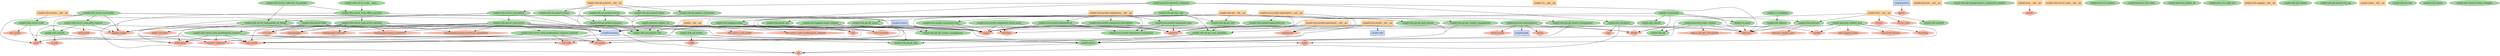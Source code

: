 // CMIPLD Module Import Graph
digraph {
	rankdir=TB
	compound=true concentrate=true overlap=false splines=true
	"logging.unique" [color=red fillcolor="#fcbba1" shape=diamond style=filled]
	"cmipld.utils.git" [color=darkgreen fillcolor="#a1d99b" shape=ellipse style=filled]
	"cmipld.utils.ldparse" [color=darkgreen fillcolor="#a1d99b" shape=ellipse style=filled]
	"cmipld.utils.git.__init__.py" [color=orange fillcolor="#fdd0a2" shape=rhombus style=filled]
	"cmipld.utils.server_tools.server" [color=darkgreen fillcolor="#a1d99b" shape=ellipse style=filled]
	"cmipld.__init__.py" [color=orange fillcolor="#fdd0a2" shape=rhombus style=filled]
	tqdm [color=red fillcolor="#fcbba1" shape=diamond style=filled]
	"cmipld.utils.git.projects.teams" [color=darkgreen fillcolor="#a1d99b" shape=ellipse style=filled]
	"rich.traceback" [color=red fillcolor="#fcbba1" shape=diamond style=filled]
	"cmipld.cvs.__init__.py" [color=orange fillcolor="#fdd0a2" shape=rhombus style=filled]
	"cmipld.utils.urltools" [color=darkgreen fillcolor="#a1d99b" shape=ellipse style=filled]
	"cmipld.utils.extract.links" [color=darkgreen fillcolor="#a1d99b" shape=ellipse style=filled]
	"cmipld.generate.update_ctx" [color=darkgreen fillcolor="#a1d99b" shape=ellipse style=filled]
	"cmipld.utils.extract.__init__.py" [color=orange fillcolor="#fdd0a2" shape=rhombus style=filled]
	"cmipld.utils.git.projects.projects" [color=darkgreen fillcolor="#a1d99b" shape=ellipse style=filled]
	"cmipld.cvs.cmip6plus" [color=darkgreen fillcolor="#a1d99b" shape=ellipse style=filled]
	git [color=red fillcolor="#fcbba1" shape=diamond style=filled]
	pprint [color=red fillcolor="#fcbba1" shape=diamond style=filled]
	"cmipld.utils.io" [color=darkgreen fillcolor="#a1d99b" shape=ellipse style=filled]
	"cmipld.tests.jsonld.organisation.ror" [color=darkgreen fillcolor="#a1d99b" shape=ellipse style=filled]
	"cmipld.tests.jsonld.components.check_exists" [color=darkgreen fillcolor="#a1d99b" shape=ellipse style=filled]
	"cmipld.utils.server_tools.offline" [color=darkgreen fillcolor="#a1d99b" shape=ellipse style=filled]
	pathlib [color=red fillcolor="#fcbba1" shape=diamond style=filled]
	datetime [color=red fillcolor="#fcbba1" shape=diamond style=filled]
	"cmipld.utils.server_tools.monkeypatch_requests" [color=darkgreen fillcolor="#a1d99b" shape=ellipse style=filled]
	"cmipld.gettest" [color=blue fillcolor="#c6dbef" shape=box style=filled]
	rich [color=red fillcolor="#fcbba1" shape=diamond style=filled]
	"requests.adapters" [color=red fillcolor="#fcbba1" shape=diamond style=filled]
	"cmipld.utils.write06" [color=darkgreen fillcolor="#a1d99b" shape=ellipse style=filled]
	"rich.syntax" [color=red fillcolor="#fcbba1" shape=diamond style=filled]
	"cmipld.generate.__init__.py" [color=orange fillcolor="#fdd0a2" shape=rhombus style=filled]
	cryptography [color=red fillcolor="#fcbba1" shape=diamond style=filled]
	cmipld [color=red fillcolor="#fcbba1" shape=diamond style=filled]
	"cmipld.utils.git.git_api" [color=darkgreen fillcolor="#a1d99b" shape=ellipse style=filled]
	"cmipld.tests.jsonld.components.id" [color=darkgreen fillcolor="#a1d99b" shape=ellipse style=filled]
	"cmipld.utils.git.git_repo_metadata" [color=darkgreen fillcolor="#a1d99b" shape=ellipse style=filled]
	"cmipld.utils.git.git_branch_management" [color=darkgreen fillcolor="#a1d99b" shape=ellipse style=filled]
	pyld [color=red fillcolor="#fcbba1" shape=diamond style=filled]
	"cmipld.utils.git.manual.remove_automated_commits" [color=darkgreen fillcolor="#a1d99b" shape=ellipse style=filled]
	typing [color=red fillcolor="#fcbba1" shape=diamond style=filled]
	"cmipld.locations" [color=blue fillcolor="#c6dbef" shape=box style=filled]
	"rich.table" [color=red fillcolor="#fcbba1" shape=diamond style=filled]
	"cmipld.utils.server_tools.test_ssl_patches" [color=darkgreen fillcolor="#a1d99b" shape=ellipse style=filled]
	jsonld [color=red fillcolor="#fcbba1" shape=diamond style=filled]
	"cmipld.utils.server_tools.__init__.py" [color=orange fillcolor="#fdd0a2" shape=rhombus style=filled]
	"cmipld.utils.logging.unique" [color=darkgreen fillcolor="#a1d99b" shape=ellipse style=filled]
	threading [color=red fillcolor="#fcbba1" shape=diamond style=filled]
	"pyld.jsonld" [color=red fillcolor="#fcbba1" shape=diamond style=filled]
	"cmipld.utils.git.projects.__init__.py" [color=orange fillcolor="#fdd0a2" shape=rhombus style=filled]
	"cryptography.hazmat.primitives" [color=red fillcolor="#fcbba1" shape=diamond style=filled]
	"cmipld.utils.server_tools.server_patched" [color=darkgreen fillcolor="#a1d99b" shape=ellipse style=filled]
	elasticsearch [color=red fillcolor="#fcbba1" shape=diamond style=filled]
	"cmipld.tests.jsonld.organisation.__init__.py" [color=orange fillcolor="#fdd0a2" shape=rhombus style=filled]
	"cmipld.graph" [color=blue fillcolor="#c6dbef" shape=box style=filled]
	"cmipld.utils.jsontools" [color=darkgreen fillcolor="#a1d99b" shape=ellipse style=filled]
	"cmipld.utils.git.git_pull_request" [color=darkgreen fillcolor="#a1d99b" shape=ellipse style=filled]
	"cmipld.utils.server_tools.__main__" [color=darkgreen fillcolor="#a1d99b" shape=ellipse style=filled]
	"cmipld.tests.cvs.conftest" [color=darkgreen fillcolor="#a1d99b" shape=ellipse style=filled]
	"urllib.parse" [color=red fillcolor="#fcbba1" shape=diamond style=filled]
	"cmipld.utils.server_tools.jsonld_ssl_debug" [color=darkgreen fillcolor="#a1d99b" shape=ellipse style=filled]
	"rich.text" [color=red fillcolor="#fcbba1" shape=diamond style=filled]
	"cmipld.utils.git.git_actions_management" [color=darkgreen fillcolor="#a1d99b" shape=ellipse style=filled]
	"cmipld.generate.generate_summary" [color=darkgreen fillcolor="#a1d99b" shape=ellipse style=filled]
	"cmipld.tests.__init__.py" [color=orange fillcolor="#fdd0a2" shape=rhombus style=filled]
	"cmipld.utils.server_tools.monkeypatch_requests_patched" [color=darkgreen fillcolor="#a1d99b" shape=ellipse style=filled]
	"cmipld.generate.new_issue" [color=darkgreen fillcolor="#a1d99b" shape=ellipse style=filled]
	"cmipld.generate.update_all" [color=darkgreen fillcolor="#a1d99b" shape=ellipse style=filled]
	"cmipld.utils.git.git_issues" [color=darkgreen fillcolor="#a1d99b" shape=ellipse style=filled]
	pydantic [color=red fillcolor="#fcbba1" shape=diamond style=filled]
	"cmipld.generate.create_readme" [color=darkgreen fillcolor="#a1d99b" shape=ellipse style=filled]
	"cmipld.utils.git.gh_utils" [color=darkgreen fillcolor="#a1d99b" shape=ellipse style=filled]
	"cmipld.tests.jsonld.components.type" [color=darkgreen fillcolor="#a1d99b" shape=ellipse style=filled]
	"cmipld.tests.jsonld.components.__init__.py" [color=orange fillcolor="#fdd0a2" shape=rhombus style=filled]
	"cmipld.utils.checksum" [color=darkgreen fillcolor="#a1d99b" shape=ellipse style=filled]
	"os.path" [color=red fillcolor="#fcbba1" shape=diamond style=filled]
	collections [color=red fillcolor="#fcbba1" shape=diamond style=filled]
	"utils.logging.unique" [color=red fillcolor="#fcbba1" shape=diamond style=filled]
	"cmipld.generate.elasticmipcvs" [color=darkgreen fillcolor="#a1d99b" shape=ellipse style=filled]
	"cmipld.utils.__init__.py" [color=orange fillcolor="#fdd0a2" shape=rhombus style=filled]
	"cmipld.utils.git.git_core" [color=darkgreen fillcolor="#a1d99b" shape=ellipse style=filled]
	"cmipld.tests.cvs.cvfile_test" [color=darkgreen fillcolor="#a1d99b" shape=ellipse style=filled]
	"cryptography.hazmat.primitives.asymmetric" [color=red fillcolor="#fcbba1" shape=diamond style=filled]
	extract [color=red fillcolor="#fcbba1" shape=diamond style=filled]
	"cmipld.version" [color=blue fillcolor="#c6dbef" shape=box style=filled]
	"rich.panel" [color=red fillcolor="#fcbba1" shape=diamond style=filled]
	"cmipld.utils.server_tools.offline_patched" [color=darkgreen fillcolor="#a1d99b" shape=ellipse style=filled]
	"cmipld.utils.server_tools.pyld_requests" [color=darkgreen fillcolor="#a1d99b" shape=ellipse style=filled]
	server_tools [color=red fillcolor="#fcbba1" shape=diamond style=filled]
	"cmipld.cvs.generate" [color=darkgreen fillcolor="#a1d99b" shape=ellipse style=filled]
	"cmipld.utils.logging.__init__.py" [color=orange fillcolor="#fdd0a2" shape=rhombus style=filled]
	"cmipld.utils.git.git_commit_management" [color=darkgreen fillcolor="#a1d99b" shape=ellipse style=filled]
	"cmipld.utils.git.projects.labels" [color=darkgreen fillcolor="#a1d99b" shape=ellipse style=filled]
	dotenv [color=red fillcolor="#fcbba1" shape=diamond style=filled]
	"esgvoc.api.data_descriptors" [color=red fillcolor="#fcbba1" shape=diamond style=filled]
	"cmipld.utils.git.projects.milestones" [color=darkgreen fillcolor="#a1d99b" shape=ellipse style=filled]
	copy [color=red fillcolor="#fcbba1" shape=diamond style=filled]
	"rich.console" [color=red fillcolor="#fcbba1" shape=diamond style=filled]
	urllib [color=red fillcolor="#fcbba1" shape=diamond style=filled]
	"cmipld.utils.server_tools.loader" [color=darkgreen fillcolor="#a1d99b" shape=ellipse style=filled]
	"cmipld.utils.git.release" [color=darkgreen fillcolor="#a1d99b" shape=ellipse style=filled]
	"cmipld.utils.git.manual.rm_tag" [color=darkgreen fillcolor="#a1d99b" shape=ellipse style=filled]
	"urllib3.util.retry" [color=red fillcolor="#fcbba1" shape=diamond style=filled]
	"utils.server_tools.loader" [color=red fillcolor="#fcbba1" shape=diamond style=filled]
	"cmipld.tests.jsonld.__init__.py" [color=orange fillcolor="#fdd0a2" shape=rhombus style=filled]
	"cmipld.utils.git.actions" [color=darkgreen fillcolor="#a1d99b" shape=ellipse style=filled]
	"cmipld.tests.jsonld.experiment.__init__.py" [color=orange fillcolor="#fdd0a2" shape=rhombus style=filled]
	"cmipld.copier.__init__.py" [color=orange fillcolor="#fdd0a2" shape=rhombus style=filled]
	"cmipld.utils.git.projects.utils" [color=darkgreen fillcolor="#a1d99b" shape=ellipse style=filled]
	"cmipld.utils.logging.unique original" [color=darkgreen fillcolor="#a1d99b" shape=ellipse style=filled]
	"cmipld.utils.git.tree" [color=darkgreen fillcolor="#a1d99b" shape=ellipse style=filled]
	"cmipld.cvs.parse" [color=darkgreen fillcolor="#a1d99b" shape=ellipse style=filled]
	"cryptography.x509.oid" [color=red fillcolor="#fcbba1" shape=diamond style=filled]
	"generate.validate_json" [color=red fillcolor="#fcbba1" shape=diamond style=filled]
	"cmipld.generate.validate_json" [color=darkgreen fillcolor="#a1d99b" shape=ellipse style=filled]
	"cmipld.utils.git.repo_info" [color=darkgreen fillcolor="#a1d99b" shape=ellipse style=filled]
	"cmipld.utils.extract.read" [color=darkgreen fillcolor="#a1d99b" shape=ellipse style=filled]
	"cmipld.utils.classfn" [color=darkgreen fillcolor="#a1d99b" shape=ellipse style=filled]
	"cmipld.tests.jsonld.components.description" [color=darkgreen fillcolor="#a1d99b" shape=ellipse style=filled]
	"cmipld.utils.git.projects.issues" [color=darkgreen fillcolor="#a1d99b" shape=ellipse style=filled]
	"utils.server_tools.monkeypatch_requests" [color=red fillcolor="#fcbba1" shape=diamond style=filled]
	"cmipld.tests.inputs" [color=darkgreen fillcolor="#a1d99b" shape=ellipse style=filled]
	"cmipld.tests.jsonld.components.stringcheck" [color=darkgreen fillcolor="#a1d99b" shape=ellipse style=filled]
	components [color=red fillcolor="#fcbba1" shape=diamond style=filled]
	"cmipld.utils.extract.frame_examples" [color=darkgreen fillcolor="#a1d99b" shape=ellipse style=filled]
	"cmipld.tests.jsonld.components.date" [color=darkgreen fillcolor="#a1d99b" shape=ellipse style=filled]
	"cmipld.utils" [color=blue fillcolor="#c6dbef" shape=box style=filled]
	"concurrent.futures" [color=red fillcolor="#fcbba1" shape=diamond style=filled]
	"cmipld.version" -> typing
	"cmipld.__init__.py" -> "cmipld.locations"
	"cmipld.__init__.py" -> "utils.server_tools.monkeypatch_requests"
	"cmipld.__init__.py" -> "utils.server_tools.loader"
	"cmipld.__init__.py" -> "cmipld.utils.git.projects.utils"
	"cmipld.gettest" -> pprint
	"cmipld.locations" -> pyld
	"cmipld.locations" -> tqdm
	"cmipld.tests.__init__.py" -> jsonld
	"cmipld.utils.urltools" -> "urllib.parse"
	"cmipld.utils.urltools" -> "os.path"
	"cmipld.utils.checksum" -> copy
	"cmipld.utils.checksum" -> collections
	"cmipld.utils.checksum" -> git
	"cmipld.utils.checksum" -> "cmipld.locations"
	"cmipld.utils.ldparse" -> collections
	"cmipld.utils.io" -> git
	"cmipld.utils.__init__.py" -> "cmipld.utils.jsontools"
	"cmipld.utils.__init__.py" -> "cmipld.utils.io"
	"cmipld.utils.__init__.py" -> "cmipld.utils.write06"
	"cmipld.utils.__init__.py" -> server_tools
	"cmipld.utils.__init__.py" -> extract
	"cmipld.utils.jsontools" -> collections
	"cmipld.utils.jsontools" -> "generate.validate_json"
	"cmipld.generate.generate_summary" -> collections
	"cmipld.generate.generate_summary" -> "cmipld.utils.server_tools.offline"
	"cmipld.generate.generate_summary" -> "cmipld.utils.checksum"
	"cmipld.generate.generate_summary" -> "cmipld.utils.git.repo_info"
	"cmipld.generate.generate_summary" -> "cmipld.utils.logging.unique"
	"cmipld.generate.update_ctx" -> "cmipld.locations"
	"cmipld.generate.update_ctx" -> "cmipld.utils.git.projects.utils"
	"cmipld.generate.update_ctx" -> collections
	"cmipld.generate.elasticmipcvs" -> cmipld
	"cmipld.generate.elasticmipcvs" -> "cmipld.graph"
	"cmipld.generate.elasticmipcvs" -> elasticsearch
	"cmipld.generate.elasticmipcvs" -> dotenv
	"cmipld.generate.create_readme" -> pathlib
	"cmipld.generate.create_readme" -> collections
	"cmipld.generate.create_readme" -> "esgvoc.api.data_descriptors"
	"cmipld.generate.create_readme" -> "cmipld.utils.git"
	"cmipld.generate.create_readme" -> cmipld
	"cmipld.generate.validate_json" -> pathlib
	"cmipld.generate.validate_json" -> typing
	"cmipld.generate.validate_json" -> collections
	"cmipld.generate.validate_json" -> "concurrent.futures"
	"cmipld.generate.validate_json" -> threading
	"cmipld.generate.validate_json" -> "utils.logging.unique"
	"cmipld.generate.validate_json" -> tqdm
	"cmipld.cvs.generate" -> cmipld
	"cmipld.cvs.generate" -> "cmipld.utils.classfn"
	"cmipld.cvs.generate" -> "cmipld.utils.git"
	"cmipld.cvs.generate" -> collections
	"cmipld.cvs.generate" -> "cmipld.cvs.parse"
	"cmipld.cvs.generate" -> datetime
	"cmipld.cvs.cmip6plus" -> "cmipld.utils.ldparse"
	"cmipld.cvs.parse" -> collections
	"cmipld.tests.jsonld.__init__.py" -> pydantic
	"cmipld.tests.jsonld.__init__.py" -> "cmipld.utils"
	"cmipld.tests.jsonld.__init__.py" -> "rich.console"
	"cmipld.tests.jsonld.__init__.py" -> "rich.table"
	"cmipld.utils.server_tools.server" -> "cmipld.utils.io"
	"cmipld.utils.server_tools.server" -> rich
	"cmipld.utils.server_tools.server" -> "rich.console"
	"cmipld.utils.server_tools.server" -> "rich.text"
	"cmipld.utils.server_tools.server" -> "cmipld.locations"
	"cmipld.utils.server_tools.server" -> "cmipld.utils.server_tools.monkeypatch_requests_patched"
	"cmipld.utils.server_tools.server" -> "logging.unique"
	"cmipld.utils.server_tools.server" -> cryptography
	"cmipld.utils.server_tools.server" -> "cryptography.x509.oid"
	"cmipld.utils.server_tools.server" -> "cryptography.hazmat.primitives"
	"cmipld.utils.server_tools.server" -> "cryptography.hazmat.primitives.asymmetric"
	"cmipld.utils.server_tools.monkeypatch_requests" -> "requests.adapters"
	"cmipld.utils.server_tools.monkeypatch_requests" -> "urllib.parse"
	"cmipld.utils.server_tools.monkeypatch_requests" -> "rich.console"
	"cmipld.utils.server_tools.monkeypatch_requests" -> "rich.table"
	"cmipld.utils.server_tools.monkeypatch_requests" -> "rich.panel"
	"cmipld.utils.server_tools.jsonld_ssl_debug" -> "urllib.parse"
	"cmipld.utils.server_tools.jsonld_ssl_debug" -> typing
	"cmipld.utils.server_tools.jsonld_ssl_debug" -> "requests.adapters"
	"cmipld.utils.server_tools.jsonld_ssl_debug" -> "urllib3.util.retry"
	"cmipld.utils.server_tools.offline" -> typing
	"cmipld.utils.server_tools.offline" -> "cmipld.utils.server_tools.server"
	"cmipld.utils.server_tools.offline" -> git
	"cmipld.utils.server_tools.offline" -> "logging.unique"
	"cmipld.utils.server_tools.offline" -> "cmipld.utils.server_tools.jsonld_ssl_debug"
	"cmipld.utils.server_tools.server_patched" -> "cmipld.utils.io"
	"cmipld.utils.server_tools.server_patched" -> rich
	"cmipld.utils.server_tools.server_patched" -> "rich.console"
	"cmipld.utils.server_tools.server_patched" -> "rich.text"
	"cmipld.utils.server_tools.server_patched" -> "cmipld.locations"
	"cmipld.utils.server_tools.server_patched" -> "cmipld.utils.server_tools.monkeypatch_requests"
	"cmipld.utils.server_tools.server_patched" -> "logging.unique"
	"cmipld.utils.server_tools.server_patched" -> cryptography
	"cmipld.utils.server_tools.server_patched" -> "cryptography.x509.oid"
	"cmipld.utils.server_tools.server_patched" -> "cryptography.hazmat.primitives"
	"cmipld.utils.server_tools.server_patched" -> "cryptography.hazmat.primitives.asymmetric"
	"cmipld.utils.server_tools.monkeypatch_requests_patched" -> "requests.adapters"
	"cmipld.utils.server_tools.monkeypatch_requests_patched" -> "urllib.parse"
	"cmipld.utils.server_tools.monkeypatch_requests_patched" -> "rich.console"
	"cmipld.utils.server_tools.monkeypatch_requests_patched" -> "rich.table"
	"cmipld.utils.server_tools.monkeypatch_requests_patched" -> "rich.panel"
	"cmipld.utils.server_tools.loader" -> typing
	"cmipld.utils.server_tools.loader" -> "cmipld.utils.urltools"
	"cmipld.utils.server_tools.loader" -> pyld
	"cmipld.utils.server_tools.loader" -> "cmipld.locations"
	"cmipld.utils.server_tools.loader" -> "cmipld.utils.server_tools.pyld_requests"
	"cmipld.utils.server_tools.loader" -> "logging.unique"
	"cmipld.utils.server_tools.offline_patched" -> typing
	"cmipld.utils.server_tools.offline_patched" -> "cmipld.utils.server_tools.server_patched"
	"cmipld.utils.server_tools.offline_patched" -> git
	"cmipld.utils.server_tools.offline_patched" -> "logging.unique"
	"cmipld.utils.server_tools.pyld_requests" -> typing
	"cmipld.utils.server_tools.pyld_requests" -> pyld
	"cmipld.utils.server_tools.pyld_requests" -> "pyld.jsonld"
	"cmipld.utils.server_tools.pyld_requests" -> "logging.unique"
	"cmipld.utils.server_tools.pyld_requests" -> "cmipld.utils.urltools"
	"cmipld.utils.server_tools.__main__" -> "cmipld.utils.server_tools.offline_patched"
	"cmipld.utils.server_tools.test_ssl_patches" -> "cmipld.utils.server_tools.offline_patched"
	"cmipld.utils.server_tools.test_ssl_patches" -> "cmipld.utils.server_tools.jsonld_ssl_debug"
	"cmipld.utils.extract.__init__.py" -> "cmipld.utils.extract.read"
	"cmipld.utils.extract.__init__.py" -> "cmipld.utils.extract.links"
	"cmipld.utils.extract.links" -> pyld
	"cmipld.utils.extract.links" -> "urllib.parse"
	"cmipld.utils.extract.links" -> typing
	"cmipld.utils.extract.links" -> "cmipld.locations"
	"cmipld.utils.extract.links" -> "rich.console"
	"cmipld.utils.extract.links" -> "rich.panel"
	"cmipld.utils.extract.links" -> "rich.text"
	"cmipld.utils.extract.read" -> pyld
	"cmipld.utils.extract.read" -> "logging.unique"
	"cmipld.utils.extract.read" -> "rich.console"
	"cmipld.utils.extract.read" -> "rich.syntax"
	"cmipld.utils.logging.unique" -> typing
	"cmipld.utils.logging.unique" -> "rich.console"
	"cmipld.utils.logging.unique" -> "rich.panel"
	"cmipld.utils.logging.unique" -> "rich.traceback"
	"cmipld.utils.logging.unique" -> rich
	"cmipld.utils.logging.unique original" -> typing
	"cmipld.utils.logging.unique original" -> "rich.console"
	"cmipld.utils.logging.unique original" -> "rich.panel"
	"cmipld.utils.logging.unique original" -> "rich.traceback"
	"cmipld.utils.git.git_repo_metadata" -> "cmipld.utils.io"
	"cmipld.utils.git.git_repo_metadata" -> "cmipld.utils.git.gh_utils"
	"cmipld.utils.git.repo_info" -> "cmipld.utils.git.git_core"
	"cmipld.utils.git.repo_info" -> "cmipld.utils.git.git_repo_metadata"
	"cmipld.utils.git.repo_info" -> "cmipld.utils.jsontools"
	"cmipld.utils.git.repo_info" -> rich
	"cmipld.utils.git.repo_info" -> "rich.panel"
	"cmipld.utils.git.repo_info" -> "rich.console"
	"cmipld.utils.git.git_branch_management" -> "cmipld.utils.io"
	"cmipld.utils.git.git_issues" -> "cmipld.utils.git.git_actions_management"
	"cmipld.utils.git.git_issues" -> "cmipld.utils.io"
	"cmipld.utils.git.git_pull_request" -> "cmipld.utils.io"
	"cmipld.utils.git.actions" -> "cmipld.utils.io"
	"cmipld.utils.git.actions" -> urllib
	"cmipld.utils.git.__init__.py" -> "cmipld.utils.git.git_core"
	"cmipld.utils.git.__init__.py" -> "cmipld.utils.git.git_branch_management"
	"cmipld.utils.git.__init__.py" -> "cmipld.utils.git.git_commit_management"
	"cmipld.utils.git.__init__.py" -> "cmipld.utils.git.git_issues"
	"cmipld.utils.git.__init__.py" -> "cmipld.utils.git.git_actions_management"
	"cmipld.utils.git.__init__.py" -> "cmipld.utils.git.git_pull_request"
	"cmipld.utils.git.__init__.py" -> "cmipld.utils.git.git_repo_metadata"
	"cmipld.utils.git.__init__.py" -> "cmipld.utils.git.git_api"
	"cmipld.utils.git.__init__.py" -> "cmipld.utils.git.gh_utils"
	"cmipld.utils.git.git_core" -> "cmipld.utils.git.git_repo_metadata"
	"cmipld.utils.git.git_commit_management" -> "cmipld.utils.io"
	"cmipld.tests.jsonld.components.description" -> pydantic
	"cmipld.tests.jsonld.components.description" -> typing
	"cmipld.tests.jsonld.components.id" -> pydantic
	"cmipld.tests.jsonld.components.id" -> typing
	"cmipld.tests.jsonld.components.id" -> "cmipld.tests.jsonld.components.stringcheck"
	"cmipld.tests.jsonld.components.check_exists" -> pydantic
	"cmipld.tests.jsonld.components.check_exists" -> typing
	"cmipld.tests.jsonld.components.check_exists" -> datetime
	"cmipld.tests.jsonld.components.__init__.py" -> "cmipld.tests.jsonld.components.id"
	"cmipld.tests.jsonld.components.__init__.py" -> "cmipld.tests.jsonld.components.type"
	"cmipld.tests.jsonld.components.__init__.py" -> "cmipld.tests.jsonld.components.date"
	"cmipld.tests.jsonld.components.__init__.py" -> "cmipld.tests.jsonld.components.description"
	"cmipld.tests.jsonld.components.__init__.py" -> "cmipld.tests.jsonld.components.stringcheck"
	"cmipld.tests.jsonld.components.type" -> pydantic
	"cmipld.tests.jsonld.components.type" -> typing
	"cmipld.tests.jsonld.components.type" -> "cmipld.tests.jsonld.components.stringcheck"
	"cmipld.tests.jsonld.components.date" -> pydantic
	"cmipld.tests.jsonld.components.date" -> typing
	"cmipld.tests.jsonld.components.date" -> datetime
	"cmipld.tests.jsonld.organisation.__init__.py" -> pydantic
	"cmipld.tests.jsonld.organisation.__init__.py" -> typing
	"cmipld.tests.jsonld.organisation.__init__.py" -> "cmipld.tests.jsonld.organisation.ror"
	"cmipld.tests.jsonld.organisation.__init__.py" -> components
	"cmipld.tests.jsonld.organisation.ror" -> pydantic
	"cmipld.tests.jsonld.experiment.__init__.py" -> pydantic
	"cmipld.tests.jsonld.experiment.__init__.py" -> typing
	"cmipld.tests.jsonld.experiment.__init__.py" -> cmipld
	"cmipld.tests.jsonld.experiment.__init__.py" -> components
	"cmipld.utils.git.projects.issues" -> "cmipld.utils.git.projects.utils"
	"cmipld.utils.git.projects.issues" -> "cmipld.utils.git.projects.projects"
	"cmipld.utils.git.projects.labels" -> "cmipld.utils.git.projects.utils"
	"cmipld.utils.git.projects.milestones" -> "cmipld.utils.git.projects.utils"
	"cmipld.utils.git.projects.teams" -> "cmipld.utils.git.projects.utils"
	"cmipld.utils.git.projects.__init__.py" -> "cmipld.utils.git.projects.issues"
	"cmipld.utils.git.projects.__init__.py" -> "cmipld.utils.git.projects.labels"
	"cmipld.utils.git.projects.__init__.py" -> "cmipld.utils.git.projects.milestones"
	"cmipld.utils.git.projects.__init__.py" -> "cmipld.utils.git.projects.projects"
	"cmipld.utils.git.projects.__init__.py" -> "cmipld.utils.git.projects.teams"
	"cmipld.utils.git.projects.__init__.py" -> "cmipld.utils.git.projects.utils"
	"cmipld.utils.git.projects.utils" -> "cmipld.utils.git.gh_utils"
	"cmipld.utils.git.projects.projects" -> "cmipld.utils.git.projects.utils"
}
